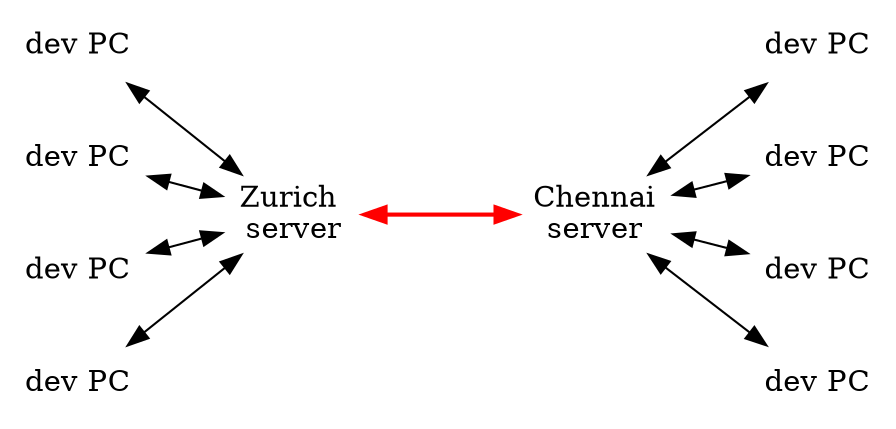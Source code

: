 digraph G {
    // graph size in inches
    // size ="8,8";
    rankdir=LR
    edge [dir=both];

    node [image="server.png", shape=plaintext]

    C [label="Chennai\nserver"]
    Z [label="Zurich \nserver"]

    node [label="dev PC", image="workstation_t.png", shape=plaintext]

    z1 -> Z
    z2 -> Z
    z3 -> Z
    z4 -> Z

    C -> c1
    C -> c2
    C -> c3
    C -> c4

    edge [color=red];
    Z -> C [style=bold,minlen=2]
}
